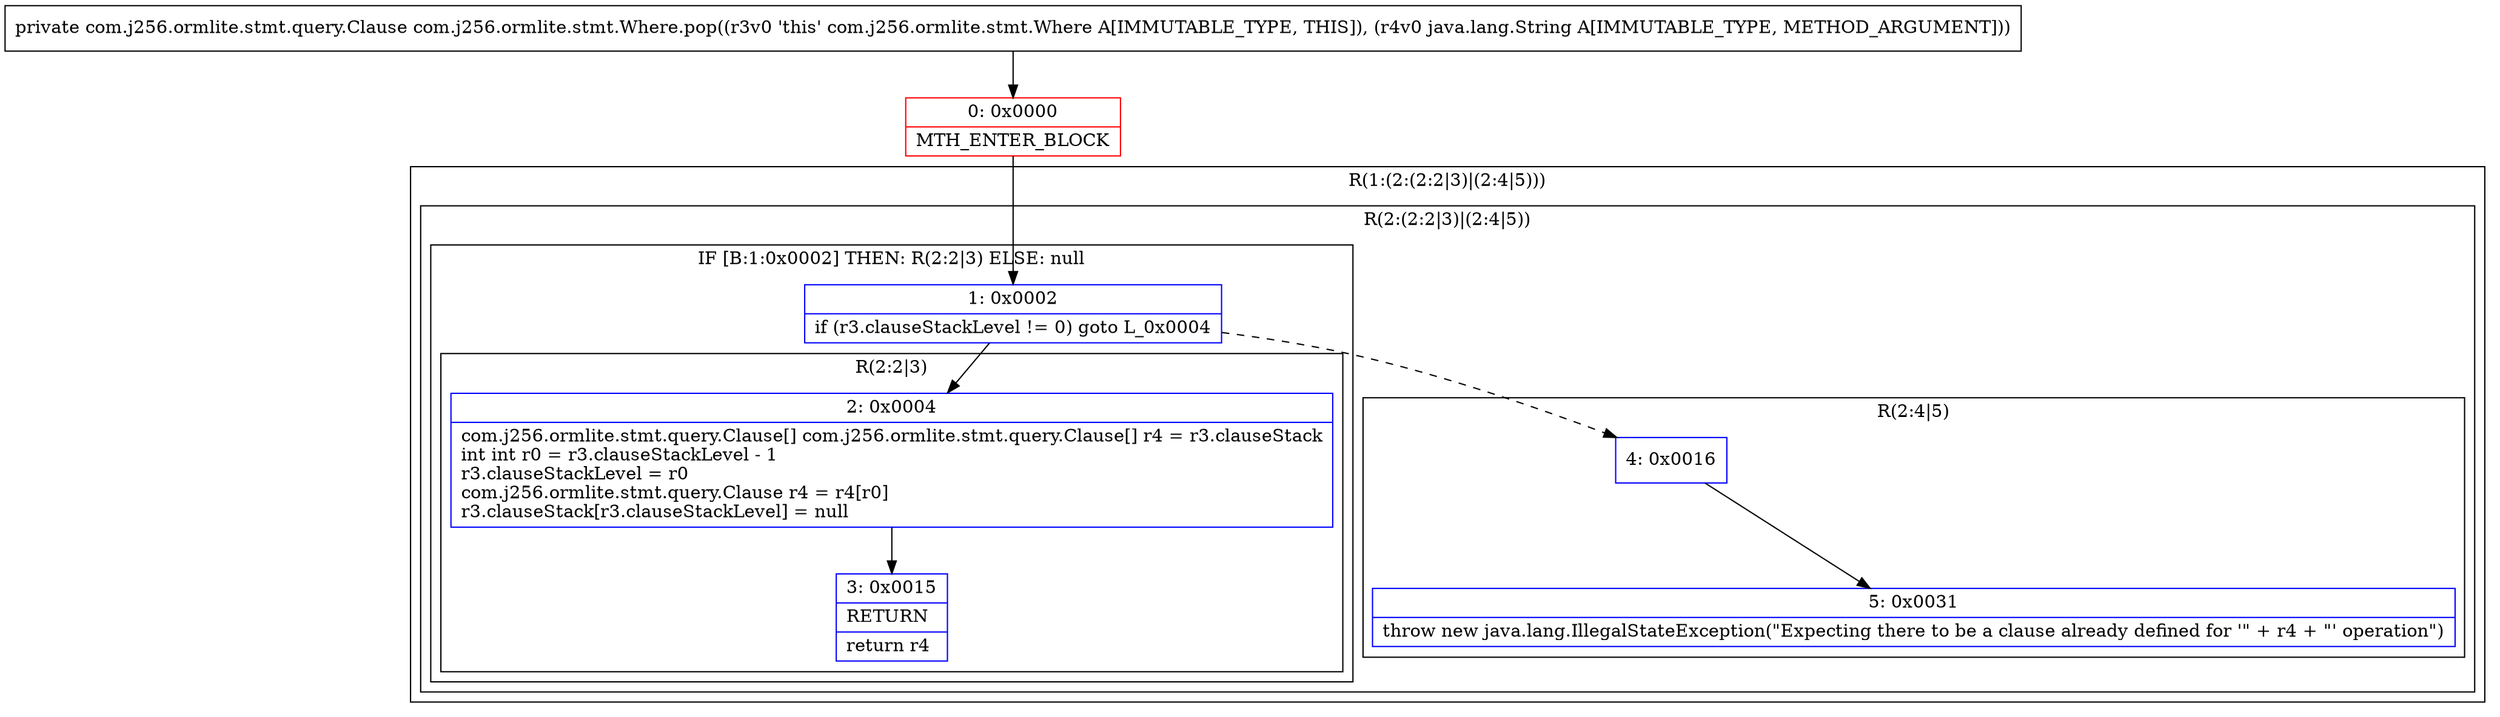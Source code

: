 digraph "CFG forcom.j256.ormlite.stmt.Where.pop(Ljava\/lang\/String;)Lcom\/j256\/ormlite\/stmt\/query\/Clause;" {
subgraph cluster_Region_719373217 {
label = "R(1:(2:(2:2|3)|(2:4|5)))";
node [shape=record,color=blue];
subgraph cluster_Region_1197870484 {
label = "R(2:(2:2|3)|(2:4|5))";
node [shape=record,color=blue];
subgraph cluster_IfRegion_407047154 {
label = "IF [B:1:0x0002] THEN: R(2:2|3) ELSE: null";
node [shape=record,color=blue];
Node_1 [shape=record,label="{1\:\ 0x0002|if (r3.clauseStackLevel != 0) goto L_0x0004\l}"];
subgraph cluster_Region_1894775233 {
label = "R(2:2|3)";
node [shape=record,color=blue];
Node_2 [shape=record,label="{2\:\ 0x0004|com.j256.ormlite.stmt.query.Clause[] com.j256.ormlite.stmt.query.Clause[] r4 = r3.clauseStack\lint int r0 = r3.clauseStackLevel \- 1\lr3.clauseStackLevel = r0\lcom.j256.ormlite.stmt.query.Clause r4 = r4[r0]\lr3.clauseStack[r3.clauseStackLevel] = null\l}"];
Node_3 [shape=record,label="{3\:\ 0x0015|RETURN\l|return r4\l}"];
}
}
subgraph cluster_Region_53787598 {
label = "R(2:4|5)";
node [shape=record,color=blue];
Node_4 [shape=record,label="{4\:\ 0x0016}"];
Node_5 [shape=record,label="{5\:\ 0x0031|throw new java.lang.IllegalStateException(\"Expecting there to be a clause already defined for '\" + r4 + \"' operation\")\l}"];
}
}
}
Node_0 [shape=record,color=red,label="{0\:\ 0x0000|MTH_ENTER_BLOCK\l}"];
MethodNode[shape=record,label="{private com.j256.ormlite.stmt.query.Clause com.j256.ormlite.stmt.Where.pop((r3v0 'this' com.j256.ormlite.stmt.Where A[IMMUTABLE_TYPE, THIS]), (r4v0 java.lang.String A[IMMUTABLE_TYPE, METHOD_ARGUMENT])) }"];
MethodNode -> Node_0;
Node_1 -> Node_2;
Node_1 -> Node_4[style=dashed];
Node_2 -> Node_3;
Node_4 -> Node_5;
Node_0 -> Node_1;
}

